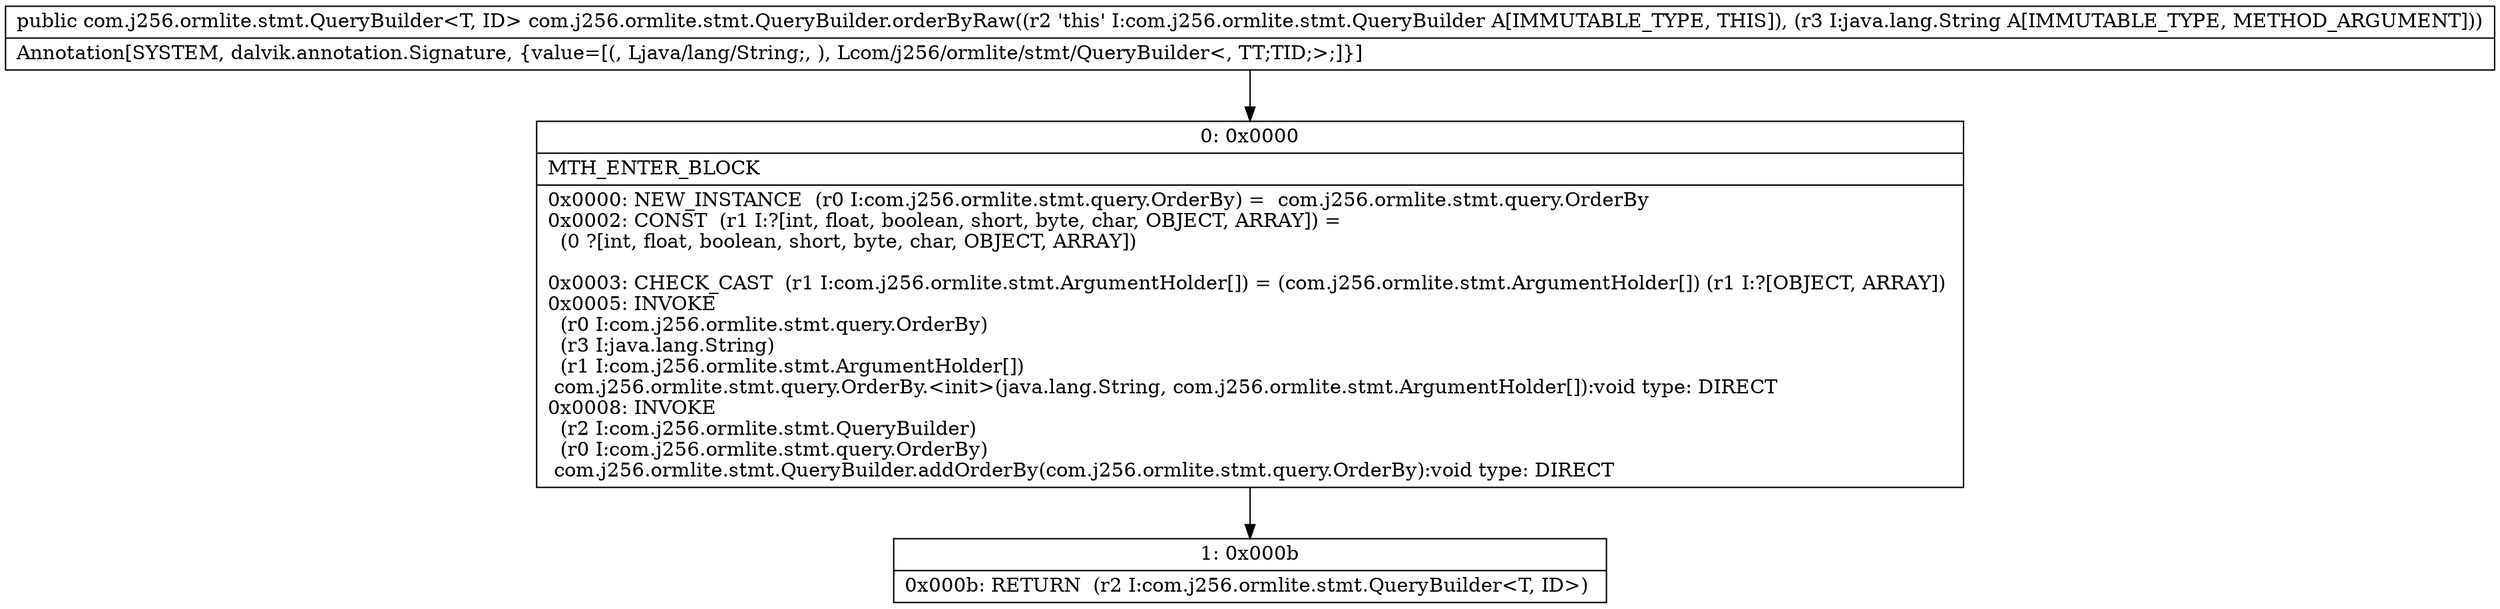 digraph "CFG forcom.j256.ormlite.stmt.QueryBuilder.orderByRaw(Ljava\/lang\/String;)Lcom\/j256\/ormlite\/stmt\/QueryBuilder;" {
Node_0 [shape=record,label="{0\:\ 0x0000|MTH_ENTER_BLOCK\l|0x0000: NEW_INSTANCE  (r0 I:com.j256.ormlite.stmt.query.OrderBy) =  com.j256.ormlite.stmt.query.OrderBy \l0x0002: CONST  (r1 I:?[int, float, boolean, short, byte, char, OBJECT, ARRAY]) = \l  (0 ?[int, float, boolean, short, byte, char, OBJECT, ARRAY])\l \l0x0003: CHECK_CAST  (r1 I:com.j256.ormlite.stmt.ArgumentHolder[]) = (com.j256.ormlite.stmt.ArgumentHolder[]) (r1 I:?[OBJECT, ARRAY]) \l0x0005: INVOKE  \l  (r0 I:com.j256.ormlite.stmt.query.OrderBy)\l  (r3 I:java.lang.String)\l  (r1 I:com.j256.ormlite.stmt.ArgumentHolder[])\l com.j256.ormlite.stmt.query.OrderBy.\<init\>(java.lang.String, com.j256.ormlite.stmt.ArgumentHolder[]):void type: DIRECT \l0x0008: INVOKE  \l  (r2 I:com.j256.ormlite.stmt.QueryBuilder)\l  (r0 I:com.j256.ormlite.stmt.query.OrderBy)\l com.j256.ormlite.stmt.QueryBuilder.addOrderBy(com.j256.ormlite.stmt.query.OrderBy):void type: DIRECT \l}"];
Node_1 [shape=record,label="{1\:\ 0x000b|0x000b: RETURN  (r2 I:com.j256.ormlite.stmt.QueryBuilder\<T, ID\>) \l}"];
MethodNode[shape=record,label="{public com.j256.ormlite.stmt.QueryBuilder\<T, ID\> com.j256.ormlite.stmt.QueryBuilder.orderByRaw((r2 'this' I:com.j256.ormlite.stmt.QueryBuilder A[IMMUTABLE_TYPE, THIS]), (r3 I:java.lang.String A[IMMUTABLE_TYPE, METHOD_ARGUMENT]))  | Annotation[SYSTEM, dalvik.annotation.Signature, \{value=[(, Ljava\/lang\/String;, ), Lcom\/j256\/ormlite\/stmt\/QueryBuilder\<, TT;TID;\>;]\}]\l}"];
MethodNode -> Node_0;
Node_0 -> Node_1;
}

